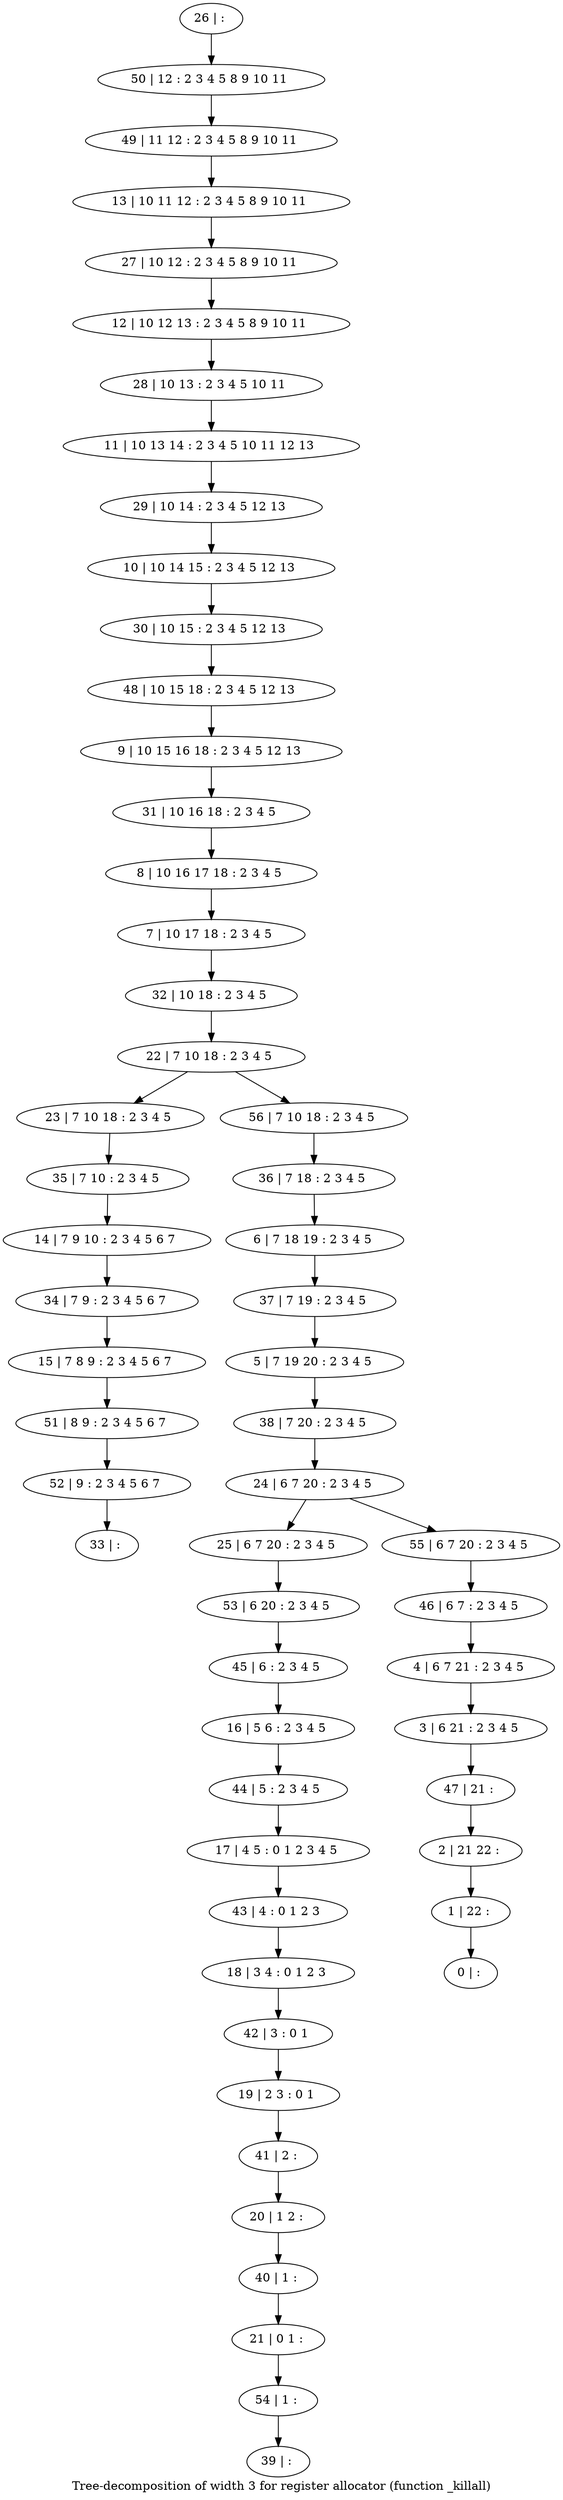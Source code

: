 digraph G {
graph [label="Tree-decomposition of width 3 for register allocator (function _killall)"]
0[label="0 | : "];
1[label="1 | 22 : "];
2[label="2 | 21 22 : "];
3[label="3 | 6 21 : 2 3 4 5 "];
4[label="4 | 6 7 21 : 2 3 4 5 "];
5[label="5 | 7 19 20 : 2 3 4 5 "];
6[label="6 | 7 18 19 : 2 3 4 5 "];
7[label="7 | 10 17 18 : 2 3 4 5 "];
8[label="8 | 10 16 17 18 : 2 3 4 5 "];
9[label="9 | 10 15 16 18 : 2 3 4 5 12 13 "];
10[label="10 | 10 14 15 : 2 3 4 5 12 13 "];
11[label="11 | 10 13 14 : 2 3 4 5 10 11 12 13 "];
12[label="12 | 10 12 13 : 2 3 4 5 8 9 10 11 "];
13[label="13 | 10 11 12 : 2 3 4 5 8 9 10 11 "];
14[label="14 | 7 9 10 : 2 3 4 5 6 7 "];
15[label="15 | 7 8 9 : 2 3 4 5 6 7 "];
16[label="16 | 5 6 : 2 3 4 5 "];
17[label="17 | 4 5 : 0 1 2 3 4 5 "];
18[label="18 | 3 4 : 0 1 2 3 "];
19[label="19 | 2 3 : 0 1 "];
20[label="20 | 1 2 : "];
21[label="21 | 0 1 : "];
22[label="22 | 7 10 18 : 2 3 4 5 "];
23[label="23 | 7 10 18 : 2 3 4 5 "];
24[label="24 | 6 7 20 : 2 3 4 5 "];
25[label="25 | 6 7 20 : 2 3 4 5 "];
26[label="26 | : "];
27[label="27 | 10 12 : 2 3 4 5 8 9 10 11 "];
28[label="28 | 10 13 : 2 3 4 5 10 11 "];
29[label="29 | 10 14 : 2 3 4 5 12 13 "];
30[label="30 | 10 15 : 2 3 4 5 12 13 "];
31[label="31 | 10 16 18 : 2 3 4 5 "];
32[label="32 | 10 18 : 2 3 4 5 "];
33[label="33 | : "];
34[label="34 | 7 9 : 2 3 4 5 6 7 "];
35[label="35 | 7 10 : 2 3 4 5 "];
36[label="36 | 7 18 : 2 3 4 5 "];
37[label="37 | 7 19 : 2 3 4 5 "];
38[label="38 | 7 20 : 2 3 4 5 "];
39[label="39 | : "];
40[label="40 | 1 : "];
41[label="41 | 2 : "];
42[label="42 | 3 : 0 1 "];
43[label="43 | 4 : 0 1 2 3 "];
44[label="44 | 5 : 2 3 4 5 "];
45[label="45 | 6 : 2 3 4 5 "];
46[label="46 | 6 7 : 2 3 4 5 "];
47[label="47 | 21 : "];
48[label="48 | 10 15 18 : 2 3 4 5 12 13 "];
49[label="49 | 11 12 : 2 3 4 5 8 9 10 11 "];
50[label="50 | 12 : 2 3 4 5 8 9 10 11 "];
51[label="51 | 8 9 : 2 3 4 5 6 7 "];
52[label="52 | 9 : 2 3 4 5 6 7 "];
53[label="53 | 6 20 : 2 3 4 5 "];
54[label="54 | 1 : "];
55[label="55 | 6 7 20 : 2 3 4 5 "];
56[label="56 | 7 10 18 : 2 3 4 5 "];
34->15 ;
14->34 ;
35->14 ;
23->35 ;
40->21 ;
20->40 ;
41->20 ;
19->41 ;
42->19 ;
18->42 ;
43->18 ;
17->43 ;
44->17 ;
16->44 ;
45->16 ;
15->51 ;
52->33 ;
51->52 ;
53->45 ;
25->53 ;
54->39 ;
21->54 ;
26->50 ;
50->49 ;
49->13 ;
13->27 ;
27->12 ;
12->28 ;
28->11 ;
11->29 ;
29->10 ;
10->30 ;
30->48 ;
48->9 ;
9->31 ;
31->8 ;
8->7 ;
7->32 ;
32->22 ;
36->6 ;
6->37 ;
37->5 ;
5->38 ;
38->24 ;
46->4 ;
4->3 ;
3->47 ;
47->2 ;
2->1 ;
1->0 ;
55->46 ;
56->36 ;
24->25 ;
24->55 ;
22->23 ;
22->56 ;
}
